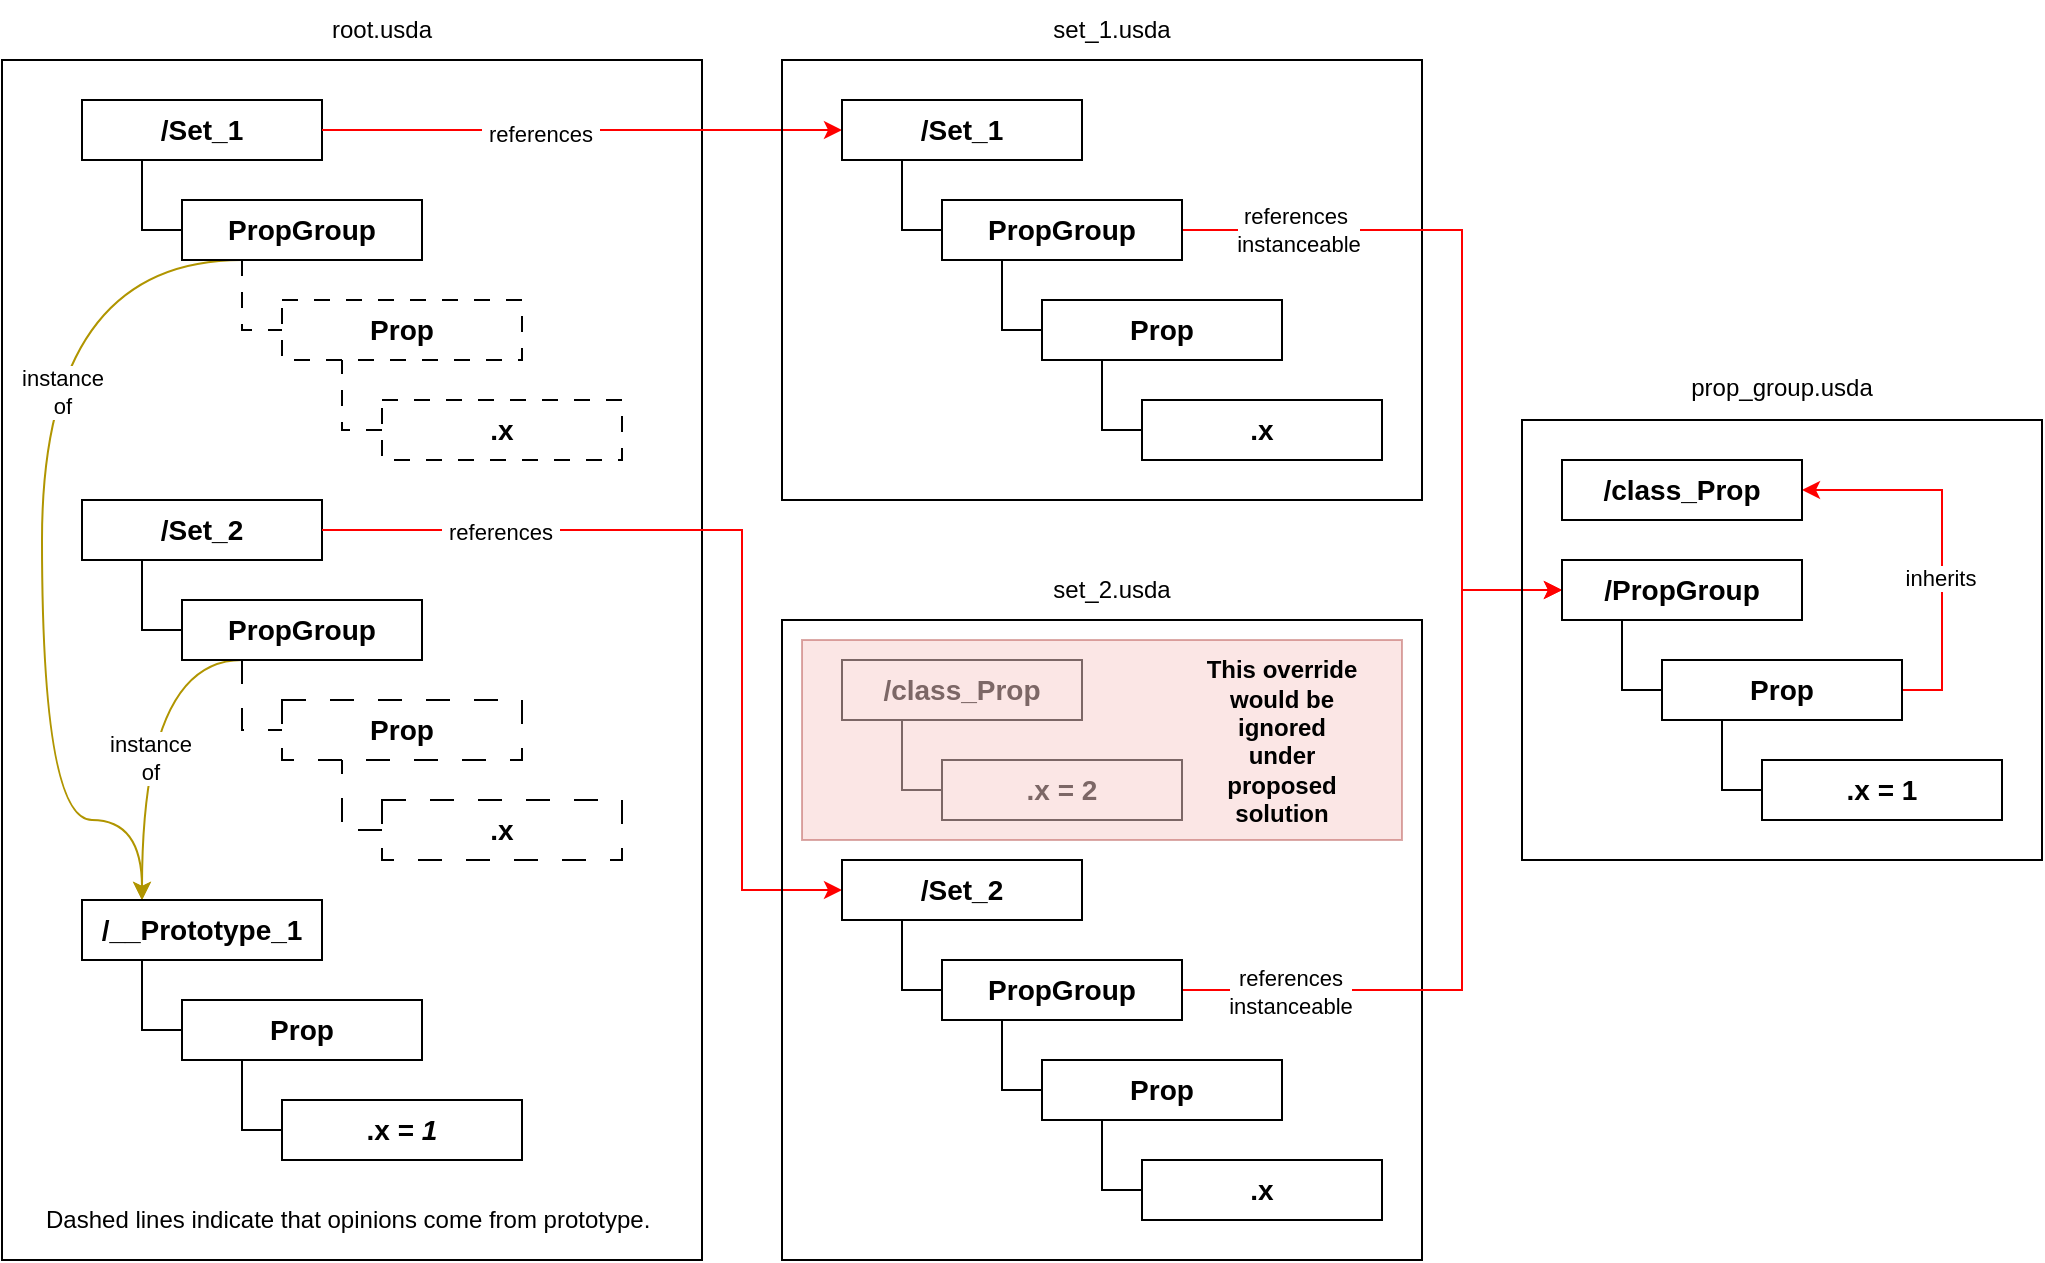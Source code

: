 <mxfile version="28.0.7">
  <diagram name="Page-1" id="9GyxsH42c4VcyAcpglJP">
    <mxGraphModel dx="2066" dy="1134" grid="1" gridSize="10" guides="1" tooltips="1" connect="1" arrows="1" fold="1" page="1" pageScale="1" pageWidth="1100" pageHeight="850" math="0" shadow="0">
      <root>
        <mxCell id="0" />
        <mxCell id="1" parent="0" />
        <mxCell id="OcEBmbgKSJ9BpO2-ke-Y-10" value="" style="rounded=0;whiteSpace=wrap;html=1;fillColor=none;" parent="1" vertex="1">
          <mxGeometry x="20" y="70" width="350" height="600" as="geometry" />
        </mxCell>
        <mxCell id="OcEBmbgKSJ9BpO2-ke-Y-67" style="edgeStyle=orthogonalEdgeStyle;rounded=0;orthogonalLoop=1;jettySize=auto;html=1;exitX=0.25;exitY=1;exitDx=0;exitDy=0;entryX=0;entryY=0.5;entryDx=0;entryDy=0;endArrow=none;endFill=0;" parent="1" source="OcEBmbgKSJ9BpO2-ke-Y-1" target="OcEBmbgKSJ9BpO2-ke-Y-60" edge="1">
          <mxGeometry relative="1" as="geometry" />
        </mxCell>
        <mxCell id="OcEBmbgKSJ9BpO2-ke-Y-1" value="/Set_1" style="rounded=0;whiteSpace=wrap;html=1;fontSize=14;fontStyle=1" parent="1" vertex="1">
          <mxGeometry x="60" y="90" width="120" height="30" as="geometry" />
        </mxCell>
        <mxCell id="OcEBmbgKSJ9BpO2-ke-Y-2" value="" style="endArrow=classic;html=1;rounded=0;exitX=1;exitY=0.5;exitDx=0;exitDy=0;entryX=0;entryY=0.5;entryDx=0;entryDy=0;fillColor=#e51400;strokeColor=#FF0000;" parent="1" source="OcEBmbgKSJ9BpO2-ke-Y-1" target="OcEBmbgKSJ9BpO2-ke-Y-3" edge="1">
          <mxGeometry width="50" height="50" relative="1" as="geometry">
            <mxPoint x="400" y="440" as="sourcePoint" />
            <mxPoint x="270" y="105" as="targetPoint" />
          </mxGeometry>
        </mxCell>
        <mxCell id="OcEBmbgKSJ9BpO2-ke-Y-7" value="&amp;nbsp;references&amp;nbsp;" style="edgeLabel;html=1;align=center;verticalAlign=middle;resizable=0;points=[];" parent="OcEBmbgKSJ9BpO2-ke-Y-2" vertex="1" connectable="0">
          <mxGeometry x="-0.16" y="-2" relative="1" as="geometry">
            <mxPoint as="offset" />
          </mxGeometry>
        </mxCell>
        <mxCell id="D4v3EQQo1xWutkL7d_vN-23" style="edgeStyle=orthogonalEdgeStyle;rounded=0;orthogonalLoop=1;jettySize=auto;html=1;exitX=0.25;exitY=1;exitDx=0;exitDy=0;entryX=0.25;entryY=0;entryDx=0;entryDy=0;curved=1;fillColor=#e3c800;strokeColor=#B09500;" parent="1" source="OcEBmbgKSJ9BpO2-ke-Y-60" target="D4v3EQQo1xWutkL7d_vN-10" edge="1">
          <mxGeometry relative="1" as="geometry">
            <Array as="points">
              <mxPoint x="40" y="170" />
              <mxPoint x="40" y="450" />
              <mxPoint x="90" y="450" />
            </Array>
          </mxGeometry>
        </mxCell>
        <mxCell id="D4v3EQQo1xWutkL7d_vN-25" value="instance&lt;br&gt;of" style="edgeLabel;html=1;align=center;verticalAlign=middle;resizable=0;points=[];" parent="D4v3EQQo1xWutkL7d_vN-23" vertex="1" connectable="0">
          <mxGeometry x="-0.294" y="10" relative="1" as="geometry">
            <mxPoint as="offset" />
          </mxGeometry>
        </mxCell>
        <mxCell id="OcEBmbgKSJ9BpO2-ke-Y-60" value="PropGroup" style="rounded=0;whiteSpace=wrap;html=1;fontSize=14;fontStyle=1" parent="1" vertex="1">
          <mxGeometry x="110" y="140" width="120" height="30" as="geometry" />
        </mxCell>
        <mxCell id="OcEBmbgKSJ9BpO2-ke-Y-61" value="Prop" style="rounded=0;whiteSpace=wrap;html=1;fontSize=14;fontStyle=1;dashed=1;dashPattern=8 8;" parent="1" vertex="1">
          <mxGeometry x="160" y="190" width="120" height="30" as="geometry" />
        </mxCell>
        <mxCell id="OcEBmbgKSJ9BpO2-ke-Y-62" value="" style="endArrow=none;html=1;rounded=0;exitX=0.25;exitY=1;exitDx=0;exitDy=0;entryX=0;entryY=0.5;entryDx=0;entryDy=0;edgeStyle=orthogonalEdgeStyle;endFill=0;dashed=1;dashPattern=8 8;" parent="1" source="OcEBmbgKSJ9BpO2-ke-Y-60" target="OcEBmbgKSJ9BpO2-ke-Y-61" edge="1">
          <mxGeometry width="50" height="50" relative="1" as="geometry">
            <mxPoint x="270" y="490" as="sourcePoint" />
            <mxPoint x="320" y="440" as="targetPoint" />
          </mxGeometry>
        </mxCell>
        <mxCell id="OcEBmbgKSJ9BpO2-ke-Y-63" value=".x" style="rounded=0;whiteSpace=wrap;html=1;fontSize=14;fontStyle=1;dashed=1;dashPattern=8 8;" parent="1" vertex="1">
          <mxGeometry x="210" y="240" width="120" height="30" as="geometry" />
        </mxCell>
        <mxCell id="OcEBmbgKSJ9BpO2-ke-Y-64" value="" style="endArrow=none;html=1;rounded=0;entryX=0.25;entryY=1;entryDx=0;entryDy=0;exitX=0;exitY=0.5;exitDx=0;exitDy=0;edgeStyle=orthogonalEdgeStyle;dashed=1;dashPattern=8 8;" parent="1" source="OcEBmbgKSJ9BpO2-ke-Y-63" target="OcEBmbgKSJ9BpO2-ke-Y-61" edge="1">
          <mxGeometry width="50" height="50" relative="1" as="geometry">
            <mxPoint x="-80" y="410" as="sourcePoint" />
            <mxPoint x="-30" y="360" as="targetPoint" />
          </mxGeometry>
        </mxCell>
        <mxCell id="OcEBmbgKSJ9BpO2-ke-Y-8" value="" style="rounded=0;whiteSpace=wrap;html=1;fillColor=none;" parent="1" vertex="1">
          <mxGeometry x="410" y="70" width="320" height="220" as="geometry" />
        </mxCell>
        <mxCell id="OcEBmbgKSJ9BpO2-ke-Y-3" value="/Set_1" style="rounded=0;whiteSpace=wrap;html=1;fontSize=14;fontStyle=1" parent="1" vertex="1">
          <mxGeometry x="440" y="90" width="120" height="30" as="geometry" />
        </mxCell>
        <mxCell id="OcEBmbgKSJ9BpO2-ke-Y-42" style="edgeStyle=orthogonalEdgeStyle;rounded=0;orthogonalLoop=1;jettySize=auto;html=1;exitX=1;exitY=0.5;exitDx=0;exitDy=0;entryX=0;entryY=0.5;entryDx=0;entryDy=0;fillColor=#e51400;strokeColor=#FF0000;" parent="1" source="OcEBmbgKSJ9BpO2-ke-Y-5" target="OcEBmbgKSJ9BpO2-ke-Y-21" edge="1">
          <mxGeometry relative="1" as="geometry">
            <Array as="points">
              <mxPoint x="750" y="155" />
              <mxPoint x="750" y="335" />
            </Array>
          </mxGeometry>
        </mxCell>
        <mxCell id="D4v3EQQo1xWutkL7d_vN-4" value="references&amp;nbsp;&lt;br&gt;instanceable" style="edgeLabel;html=1;align=center;verticalAlign=middle;resizable=0;points=[];" parent="OcEBmbgKSJ9BpO2-ke-Y-42" vertex="1" connectable="0">
          <mxGeometry x="-0.695" relative="1" as="geometry">
            <mxPoint x="1" as="offset" />
          </mxGeometry>
        </mxCell>
        <mxCell id="OcEBmbgKSJ9BpO2-ke-Y-73" style="edgeStyle=orthogonalEdgeStyle;rounded=0;orthogonalLoop=1;jettySize=auto;html=1;exitX=0.25;exitY=1;exitDx=0;exitDy=0;entryX=0;entryY=0.5;entryDx=0;entryDy=0;endArrow=none;endFill=0;" parent="1" source="OcEBmbgKSJ9BpO2-ke-Y-5" target="OcEBmbgKSJ9BpO2-ke-Y-69" edge="1">
          <mxGeometry relative="1" as="geometry" />
        </mxCell>
        <mxCell id="OcEBmbgKSJ9BpO2-ke-Y-5" value="PropGroup" style="rounded=0;whiteSpace=wrap;html=1;fontSize=14;fontStyle=1" parent="1" vertex="1">
          <mxGeometry x="490" y="140" width="120" height="30" as="geometry" />
        </mxCell>
        <mxCell id="OcEBmbgKSJ9BpO2-ke-Y-6" value="" style="endArrow=none;html=1;rounded=0;exitX=0.25;exitY=1;exitDx=0;exitDy=0;entryX=0;entryY=0.5;entryDx=0;entryDy=0;edgeStyle=orthogonalEdgeStyle;endFill=0;" parent="1" source="OcEBmbgKSJ9BpO2-ke-Y-3" target="OcEBmbgKSJ9BpO2-ke-Y-5" edge="1">
          <mxGeometry width="50" height="50" relative="1" as="geometry">
            <mxPoint x="600" y="440" as="sourcePoint" />
            <mxPoint x="650" y="390" as="targetPoint" />
          </mxGeometry>
        </mxCell>
        <mxCell id="OcEBmbgKSJ9BpO2-ke-Y-9" value="set_1.usda" style="text;strokeColor=none;align=center;fillColor=none;html=1;verticalAlign=middle;whiteSpace=wrap;rounded=0;" parent="1" vertex="1">
          <mxGeometry x="545" y="40" width="60" height="30" as="geometry" />
        </mxCell>
        <mxCell id="OcEBmbgKSJ9BpO2-ke-Y-79" style="edgeStyle=orthogonalEdgeStyle;rounded=0;orthogonalLoop=1;jettySize=auto;html=1;exitX=0.25;exitY=1;exitDx=0;exitDy=0;entryX=0;entryY=0.5;entryDx=0;entryDy=0;endArrow=none;endFill=0;" parent="1" source="OcEBmbgKSJ9BpO2-ke-Y-11" target="OcEBmbgKSJ9BpO2-ke-Y-74" edge="1">
          <mxGeometry relative="1" as="geometry" />
        </mxCell>
        <mxCell id="OcEBmbgKSJ9BpO2-ke-Y-11" value="/Set_2" style="rounded=0;whiteSpace=wrap;html=1;fontSize=14;fontStyle=1" parent="1" vertex="1">
          <mxGeometry x="60" y="290" width="120" height="30" as="geometry" />
        </mxCell>
        <mxCell id="OcEBmbgKSJ9BpO2-ke-Y-12" value="" style="endArrow=classic;html=1;rounded=0;exitX=1;exitY=0.5;exitDx=0;exitDy=0;entryX=0;entryY=0.5;entryDx=0;entryDy=0;edgeStyle=orthogonalEdgeStyle;fillColor=#e51400;strokeColor=#FF0000;" parent="1" source="OcEBmbgKSJ9BpO2-ke-Y-11" target="OcEBmbgKSJ9BpO2-ke-Y-14" edge="1">
          <mxGeometry width="50" height="50" relative="1" as="geometry">
            <mxPoint x="270" y="394.5" as="sourcePoint" />
            <mxPoint x="220" y="395" as="targetPoint" />
            <Array as="points">
              <mxPoint x="390" y="305" />
              <mxPoint x="390" y="485" />
            </Array>
          </mxGeometry>
        </mxCell>
        <mxCell id="ptCTsdivQq4vKFDn88M1-2" value="&amp;nbsp;references&amp;nbsp;" style="edgeLabel;html=1;align=center;verticalAlign=middle;resizable=0;points=[];" parent="OcEBmbgKSJ9BpO2-ke-Y-12" vertex="1" connectable="0">
          <mxGeometry x="-0.596" y="-1" relative="1" as="geometry">
            <mxPoint as="offset" />
          </mxGeometry>
        </mxCell>
        <mxCell id="OcEBmbgKSJ9BpO2-ke-Y-18" value="" style="rounded=0;whiteSpace=wrap;html=1;fillColor=none;" parent="1" vertex="1">
          <mxGeometry x="410" y="350" width="320" height="320" as="geometry" />
        </mxCell>
        <mxCell id="OcEBmbgKSJ9BpO2-ke-Y-19" value="set_2.usda" style="text;strokeColor=none;align=center;fillColor=none;html=1;verticalAlign=middle;whiteSpace=wrap;rounded=0;" parent="1" vertex="1">
          <mxGeometry x="545" y="320" width="60" height="30" as="geometry" />
        </mxCell>
        <mxCell id="OcEBmbgKSJ9BpO2-ke-Y-14" value="/Set_2" style="rounded=0;whiteSpace=wrap;html=1;fontSize=14;fontStyle=1" parent="1" vertex="1">
          <mxGeometry x="440" y="470" width="120" height="30" as="geometry" />
        </mxCell>
        <mxCell id="OcEBmbgKSJ9BpO2-ke-Y-87" style="edgeStyle=orthogonalEdgeStyle;rounded=0;orthogonalLoop=1;jettySize=auto;html=1;exitX=0.25;exitY=1;exitDx=0;exitDy=0;entryX=0;entryY=0.5;entryDx=0;entryDy=0;endArrow=none;endFill=0;" parent="1" source="OcEBmbgKSJ9BpO2-ke-Y-15" target="OcEBmbgKSJ9BpO2-ke-Y-84" edge="1">
          <mxGeometry relative="1" as="geometry" />
        </mxCell>
        <mxCell id="D4v3EQQo1xWutkL7d_vN-2" style="edgeStyle=orthogonalEdgeStyle;rounded=0;orthogonalLoop=1;jettySize=auto;html=1;exitX=1;exitY=0.5;exitDx=0;exitDy=0;entryX=0;entryY=0.5;entryDx=0;entryDy=0;strokeColor=#FF0000;" parent="1" source="OcEBmbgKSJ9BpO2-ke-Y-15" target="OcEBmbgKSJ9BpO2-ke-Y-21" edge="1">
          <mxGeometry relative="1" as="geometry">
            <Array as="points">
              <mxPoint x="750" y="535" />
              <mxPoint x="750" y="335" />
            </Array>
          </mxGeometry>
        </mxCell>
        <mxCell id="D4v3EQQo1xWutkL7d_vN-5" value="&amp;nbsp;references&amp;nbsp;&lt;br&gt;instanceable" style="edgeLabel;html=1;align=center;verticalAlign=middle;resizable=0;points=[];" parent="D4v3EQQo1xWutkL7d_vN-2" vertex="1" connectable="0">
          <mxGeometry x="-0.726" y="-1" relative="1" as="geometry">
            <mxPoint as="offset" />
          </mxGeometry>
        </mxCell>
        <mxCell id="OcEBmbgKSJ9BpO2-ke-Y-15" value="PropGroup" style="rounded=0;whiteSpace=wrap;html=1;fontSize=14;fontStyle=1" parent="1" vertex="1">
          <mxGeometry x="490" y="520" width="120" height="30" as="geometry" />
        </mxCell>
        <mxCell id="OcEBmbgKSJ9BpO2-ke-Y-16" value="" style="endArrow=none;html=1;rounded=0;exitX=0.25;exitY=1;exitDx=0;exitDy=0;entryX=0;entryY=0.5;entryDx=0;entryDy=0;edgeStyle=orthogonalEdgeStyle;endFill=0;" parent="1" source="OcEBmbgKSJ9BpO2-ke-Y-14" target="OcEBmbgKSJ9BpO2-ke-Y-15" edge="1">
          <mxGeometry width="50" height="50" relative="1" as="geometry">
            <mxPoint x="590" y="730" as="sourcePoint" />
            <mxPoint x="640" y="680" as="targetPoint" />
          </mxGeometry>
        </mxCell>
        <mxCell id="OcEBmbgKSJ9BpO2-ke-Y-54" style="edgeStyle=orthogonalEdgeStyle;rounded=0;orthogonalLoop=1;jettySize=auto;html=1;exitX=0.25;exitY=1;exitDx=0;exitDy=0;entryX=0;entryY=0.5;entryDx=0;entryDy=0;endArrow=none;endFill=0;" parent="1" source="OcEBmbgKSJ9BpO2-ke-Y-50" target="OcEBmbgKSJ9BpO2-ke-Y-51" edge="1">
          <mxGeometry relative="1" as="geometry" />
        </mxCell>
        <mxCell id="OcEBmbgKSJ9BpO2-ke-Y-50" value="/class_Prop" style="rounded=0;whiteSpace=wrap;html=1;fontSize=14;fontStyle=1" parent="1" vertex="1">
          <mxGeometry x="440" y="370" width="120" height="30" as="geometry" />
        </mxCell>
        <mxCell id="OcEBmbgKSJ9BpO2-ke-Y-51" value=".x = 2" style="rounded=0;whiteSpace=wrap;html=1;fontSize=14;fontStyle=1" parent="1" vertex="1">
          <mxGeometry x="490" y="420" width="120" height="30" as="geometry" />
        </mxCell>
        <mxCell id="OcEBmbgKSJ9BpO2-ke-Y-69" value="Prop" style="rounded=0;whiteSpace=wrap;html=1;fontSize=14;fontStyle=1" parent="1" vertex="1">
          <mxGeometry x="540" y="190" width="120" height="30" as="geometry" />
        </mxCell>
        <mxCell id="OcEBmbgKSJ9BpO2-ke-Y-71" value=".x" style="rounded=0;whiteSpace=wrap;html=1;fontSize=14;fontStyle=1" parent="1" vertex="1">
          <mxGeometry x="590" y="240" width="120" height="30" as="geometry" />
        </mxCell>
        <mxCell id="OcEBmbgKSJ9BpO2-ke-Y-72" value="" style="endArrow=none;html=1;rounded=0;entryX=0.25;entryY=1;entryDx=0;entryDy=0;exitX=0;exitY=0.5;exitDx=0;exitDy=0;edgeStyle=orthogonalEdgeStyle;" parent="1" source="OcEBmbgKSJ9BpO2-ke-Y-71" target="OcEBmbgKSJ9BpO2-ke-Y-69" edge="1">
          <mxGeometry width="50" height="50" relative="1" as="geometry">
            <mxPoint x="300" y="410" as="sourcePoint" />
            <mxPoint x="350" y="360" as="targetPoint" />
          </mxGeometry>
        </mxCell>
        <mxCell id="D4v3EQQo1xWutkL7d_vN-24" style="edgeStyle=orthogonalEdgeStyle;rounded=0;orthogonalLoop=1;jettySize=auto;html=1;exitX=0.25;exitY=1;exitDx=0;exitDy=0;curved=1;fillColor=#e3c800;strokeColor=#B09500;" parent="1" source="OcEBmbgKSJ9BpO2-ke-Y-74" edge="1">
          <mxGeometry relative="1" as="geometry">
            <mxPoint x="90" y="490" as="targetPoint" />
            <Array as="points">
              <mxPoint x="90" y="370" />
            </Array>
          </mxGeometry>
        </mxCell>
        <mxCell id="D4v3EQQo1xWutkL7d_vN-26" value="instance&lt;br&gt;of" style="edgeLabel;html=1;align=center;verticalAlign=middle;resizable=0;points=[];" parent="D4v3EQQo1xWutkL7d_vN-24" vertex="1" connectable="0">
          <mxGeometry x="0.165" y="4" relative="1" as="geometry">
            <mxPoint as="offset" />
          </mxGeometry>
        </mxCell>
        <mxCell id="OcEBmbgKSJ9BpO2-ke-Y-74" value="PropGroup" style="rounded=0;whiteSpace=wrap;html=1;fontSize=14;fontStyle=1" parent="1" vertex="1">
          <mxGeometry x="110" y="340" width="120" height="30" as="geometry" />
        </mxCell>
        <mxCell id="OcEBmbgKSJ9BpO2-ke-Y-75" value="Prop" style="rounded=0;whiteSpace=wrap;html=1;fontSize=14;fontStyle=1;dashed=1;dashPattern=12 12;" parent="1" vertex="1">
          <mxGeometry x="160" y="390" width="120" height="30" as="geometry" />
        </mxCell>
        <mxCell id="OcEBmbgKSJ9BpO2-ke-Y-76" value="" style="endArrow=none;html=1;rounded=0;exitX=0.25;exitY=1;exitDx=0;exitDy=0;entryX=0;entryY=0.5;entryDx=0;entryDy=0;edgeStyle=orthogonalEdgeStyle;endFill=0;dashed=1;dashPattern=12 12;" parent="1" source="OcEBmbgKSJ9BpO2-ke-Y-74" target="OcEBmbgKSJ9BpO2-ke-Y-75" edge="1">
          <mxGeometry width="50" height="50" relative="1" as="geometry">
            <mxPoint x="270" y="690" as="sourcePoint" />
            <mxPoint x="320" y="640" as="targetPoint" />
          </mxGeometry>
        </mxCell>
        <mxCell id="OcEBmbgKSJ9BpO2-ke-Y-77" value=".x" style="rounded=0;whiteSpace=wrap;html=1;fontSize=14;fontStyle=1;dashed=1;dashPattern=12 12;" parent="1" vertex="1">
          <mxGeometry x="210" y="440" width="120" height="30" as="geometry" />
        </mxCell>
        <mxCell id="OcEBmbgKSJ9BpO2-ke-Y-78" value="" style="endArrow=none;html=1;rounded=0;entryX=0.25;entryY=1;entryDx=0;entryDy=0;exitX=0;exitY=0.5;exitDx=0;exitDy=0;edgeStyle=orthogonalEdgeStyle;dashed=1;dashPattern=12 12;" parent="1" source="OcEBmbgKSJ9BpO2-ke-Y-77" target="OcEBmbgKSJ9BpO2-ke-Y-75" edge="1">
          <mxGeometry width="50" height="50" relative="1" as="geometry">
            <mxPoint x="-80" y="610" as="sourcePoint" />
            <mxPoint x="-30" y="560" as="targetPoint" />
          </mxGeometry>
        </mxCell>
        <mxCell id="OcEBmbgKSJ9BpO2-ke-Y-84" value="Prop" style="rounded=0;whiteSpace=wrap;html=1;fontSize=14;fontStyle=1" parent="1" vertex="1">
          <mxGeometry x="540" y="570" width="120" height="30" as="geometry" />
        </mxCell>
        <mxCell id="OcEBmbgKSJ9BpO2-ke-Y-85" value=".x" style="rounded=0;whiteSpace=wrap;html=1;fontSize=14;fontStyle=1" parent="1" vertex="1">
          <mxGeometry x="590" y="620" width="120" height="30" as="geometry" />
        </mxCell>
        <mxCell id="OcEBmbgKSJ9BpO2-ke-Y-86" value="" style="endArrow=none;html=1;rounded=0;entryX=0.25;entryY=1;entryDx=0;entryDy=0;exitX=0;exitY=0.5;exitDx=0;exitDy=0;edgeStyle=orthogonalEdgeStyle;" parent="1" source="OcEBmbgKSJ9BpO2-ke-Y-85" target="OcEBmbgKSJ9BpO2-ke-Y-84" edge="1">
          <mxGeometry width="50" height="50" relative="1" as="geometry">
            <mxPoint x="300" y="790" as="sourcePoint" />
            <mxPoint x="350" y="740" as="targetPoint" />
          </mxGeometry>
        </mxCell>
        <mxCell id="OcEBmbgKSJ9BpO2-ke-Y-91" value="root.usda" style="text;strokeColor=none;align=center;fillColor=none;html=1;verticalAlign=middle;whiteSpace=wrap;rounded=0;" parent="1" vertex="1">
          <mxGeometry x="180" y="40" width="60" height="30" as="geometry" />
        </mxCell>
        <mxCell id="OcEBmbgKSJ9BpO2-ke-Y-47" value="" style="rounded=0;whiteSpace=wrap;html=1;fillColor=none;" parent="1" vertex="1">
          <mxGeometry x="780" y="250" width="260" height="220" as="geometry" />
        </mxCell>
        <mxCell id="OcEBmbgKSJ9BpO2-ke-Y-48" value="prop_group.usda" style="text;strokeColor=none;align=center;fillColor=none;html=1;verticalAlign=middle;whiteSpace=wrap;rounded=0;" parent="1" vertex="1">
          <mxGeometry x="881.111" y="220" width="57.778" height="27.073" as="geometry" />
        </mxCell>
        <mxCell id="OcEBmbgKSJ9BpO2-ke-Y-21" value="/PropGroup" style="rounded=0;whiteSpace=wrap;html=1;fontSize=14;fontStyle=1" parent="1" vertex="1">
          <mxGeometry x="800" y="320" width="120" height="30" as="geometry" />
        </mxCell>
        <mxCell id="OcEBmbgKSJ9BpO2-ke-Y-38" style="edgeStyle=orthogonalEdgeStyle;rounded=0;orthogonalLoop=1;jettySize=auto;html=1;exitX=1;exitY=0.5;exitDx=0;exitDy=0;entryX=1;entryY=0.5;entryDx=0;entryDy=0;fillColor=#e51400;strokeColor=#FF0000;" parent="1" source="OcEBmbgKSJ9BpO2-ke-Y-22" target="OcEBmbgKSJ9BpO2-ke-Y-27" edge="1">
          <mxGeometry relative="1" as="geometry" />
        </mxCell>
        <mxCell id="OcEBmbgKSJ9BpO2-ke-Y-39" value="inherits" style="edgeLabel;html=1;align=center;verticalAlign=middle;resizable=0;points=[];" parent="OcEBmbgKSJ9BpO2-ke-Y-38" vertex="1" connectable="0">
          <mxGeometry x="-0.2" y="2" relative="1" as="geometry">
            <mxPoint x="1" as="offset" />
          </mxGeometry>
        </mxCell>
        <mxCell id="OcEBmbgKSJ9BpO2-ke-Y-22" value="Prop" style="rounded=0;whiteSpace=wrap;html=1;fontSize=14;fontStyle=1" parent="1" vertex="1">
          <mxGeometry x="850" y="370" width="120" height="30" as="geometry" />
        </mxCell>
        <mxCell id="OcEBmbgKSJ9BpO2-ke-Y-23" value="" style="endArrow=none;html=1;rounded=0;exitX=0.25;exitY=1;exitDx=0;exitDy=0;entryX=0;entryY=0.5;entryDx=0;entryDy=0;edgeStyle=orthogonalEdgeStyle;endFill=0;" parent="1" source="OcEBmbgKSJ9BpO2-ke-Y-21" target="OcEBmbgKSJ9BpO2-ke-Y-22" edge="1">
          <mxGeometry width="50" height="50" relative="1" as="geometry">
            <mxPoint x="960" y="670" as="sourcePoint" />
            <mxPoint x="1010" y="620" as="targetPoint" />
          </mxGeometry>
        </mxCell>
        <mxCell id="OcEBmbgKSJ9BpO2-ke-Y-25" value=".x = 1" style="rounded=0;whiteSpace=wrap;html=1;fontSize=14;fontStyle=1" parent="1" vertex="1">
          <mxGeometry x="900" y="420" width="120" height="30" as="geometry" />
        </mxCell>
        <mxCell id="OcEBmbgKSJ9BpO2-ke-Y-26" value="" style="endArrow=none;html=1;rounded=0;entryX=0.25;entryY=1;entryDx=0;entryDy=0;exitX=0;exitY=0.5;exitDx=0;exitDy=0;edgeStyle=orthogonalEdgeStyle;" parent="1" source="OcEBmbgKSJ9BpO2-ke-Y-25" target="OcEBmbgKSJ9BpO2-ke-Y-22" edge="1">
          <mxGeometry width="50" height="50" relative="1" as="geometry">
            <mxPoint x="610" y="590" as="sourcePoint" />
            <mxPoint x="660" y="540" as="targetPoint" />
          </mxGeometry>
        </mxCell>
        <mxCell id="OcEBmbgKSJ9BpO2-ke-Y-27" value="/class_Prop" style="rounded=0;whiteSpace=wrap;html=1;fontSize=14;fontStyle=1" parent="1" vertex="1">
          <mxGeometry x="800" y="270" width="120" height="30" as="geometry" />
        </mxCell>
        <mxCell id="D4v3EQQo1xWutkL7d_vN-9" style="edgeStyle=orthogonalEdgeStyle;rounded=0;orthogonalLoop=1;jettySize=auto;html=1;exitX=0.25;exitY=1;exitDx=0;exitDy=0;entryX=0;entryY=0.5;entryDx=0;entryDy=0;endArrow=none;endFill=0;" parent="1" source="D4v3EQQo1xWutkL7d_vN-10" target="D4v3EQQo1xWutkL7d_vN-11" edge="1">
          <mxGeometry relative="1" as="geometry" />
        </mxCell>
        <mxCell id="D4v3EQQo1xWutkL7d_vN-10" value="/__Prototype_1" style="rounded=0;whiteSpace=wrap;html=1;fontSize=14;fontStyle=1" parent="1" vertex="1">
          <mxGeometry x="60" y="490" width="120" height="30" as="geometry" />
        </mxCell>
        <mxCell id="D4v3EQQo1xWutkL7d_vN-11" value="Prop" style="rounded=0;whiteSpace=wrap;html=1;fontSize=14;fontStyle=1" parent="1" vertex="1">
          <mxGeometry x="110" y="540" width="120" height="30" as="geometry" />
        </mxCell>
        <mxCell id="D4v3EQQo1xWutkL7d_vN-12" value=".x =&amp;nbsp;&lt;i&gt;1&lt;/i&gt;" style="rounded=0;whiteSpace=wrap;html=1;fontSize=14;fontStyle=1" parent="1" vertex="1">
          <mxGeometry x="160" y="590" width="120" height="30" as="geometry" />
        </mxCell>
        <mxCell id="D4v3EQQo1xWutkL7d_vN-13" value="" style="endArrow=none;html=1;rounded=0;entryX=0.25;entryY=1;entryDx=0;entryDy=0;exitX=0;exitY=0.5;exitDx=0;exitDy=0;edgeStyle=orthogonalEdgeStyle;" parent="1" source="D4v3EQQo1xWutkL7d_vN-12" target="D4v3EQQo1xWutkL7d_vN-11" edge="1">
          <mxGeometry width="50" height="50" relative="1" as="geometry">
            <mxPoint x="-130" y="760" as="sourcePoint" />
            <mxPoint x="-80" y="710" as="targetPoint" />
          </mxGeometry>
        </mxCell>
        <mxCell id="D4v3EQQo1xWutkL7d_vN-27" value="Dashed lines indicate that opinions come from prototype." style="text;strokeColor=none;align=left;fillColor=none;html=1;verticalAlign=middle;whiteSpace=wrap;rounded=0;" parent="1" vertex="1">
          <mxGeometry x="40" y="630" width="310" height="40" as="geometry" />
        </mxCell>
        <mxCell id="AGBCm5KRYSXxUAL5qIuU-1" value="" style="rounded=0;whiteSpace=wrap;html=1;fillColor=#f8cecc;strokeColor=#b85450;opacity=50;" parent="1" vertex="1">
          <mxGeometry x="420" y="360" width="300" height="100" as="geometry" />
        </mxCell>
        <mxCell id="AGBCm5KRYSXxUAL5qIuU-2" value="&lt;b&gt;This override would be&lt;br&gt;ignored under proposed&lt;br&gt;&lt;/b&gt;&lt;div&gt;&lt;b&gt;solution&lt;/b&gt;&lt;/div&gt;&lt;div&gt;&lt;b&gt;&lt;br&gt;&lt;/b&gt;&lt;/div&gt;" style="text;strokeColor=none;align=center;fillColor=none;html=1;verticalAlign=middle;whiteSpace=wrap;rounded=0;" parent="1" vertex="1">
          <mxGeometry x="620" y="403" width="80" height="30" as="geometry" />
        </mxCell>
      </root>
    </mxGraphModel>
  </diagram>
</mxfile>

